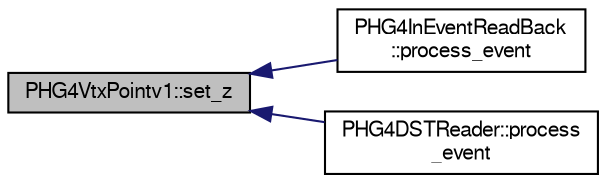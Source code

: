 digraph "PHG4VtxPointv1::set_z"
{
  bgcolor="transparent";
  edge [fontname="FreeSans",fontsize="10",labelfontname="FreeSans",labelfontsize="10"];
  node [fontname="FreeSans",fontsize="10",shape=record];
  rankdir="LR";
  Node1 [label="PHG4VtxPointv1::set_z",height=0.2,width=0.4,color="black", fillcolor="grey75", style="filled" fontcolor="black"];
  Node1 -> Node2 [dir="back",color="midnightblue",fontsize="10",style="solid",fontname="FreeSans"];
  Node2 [label="PHG4InEventReadBack\l::process_event",height=0.2,width=0.4,color="black",URL="$d8/ded/classPHG4InEventReadBack.html#a574dbb6f4f23e1f62a3e8deb7c4298d7"];
  Node1 -> Node3 [dir="back",color="midnightblue",fontsize="10",style="solid",fontname="FreeSans"];
  Node3 [label="PHG4DSTReader::process\l_event",height=0.2,width=0.4,color="black",URL="$d4/dc9/classPHG4DSTReader.html#aa32c5027cd9c3e4d667a0e84d7243412",tooltip="event processing method "];
}
